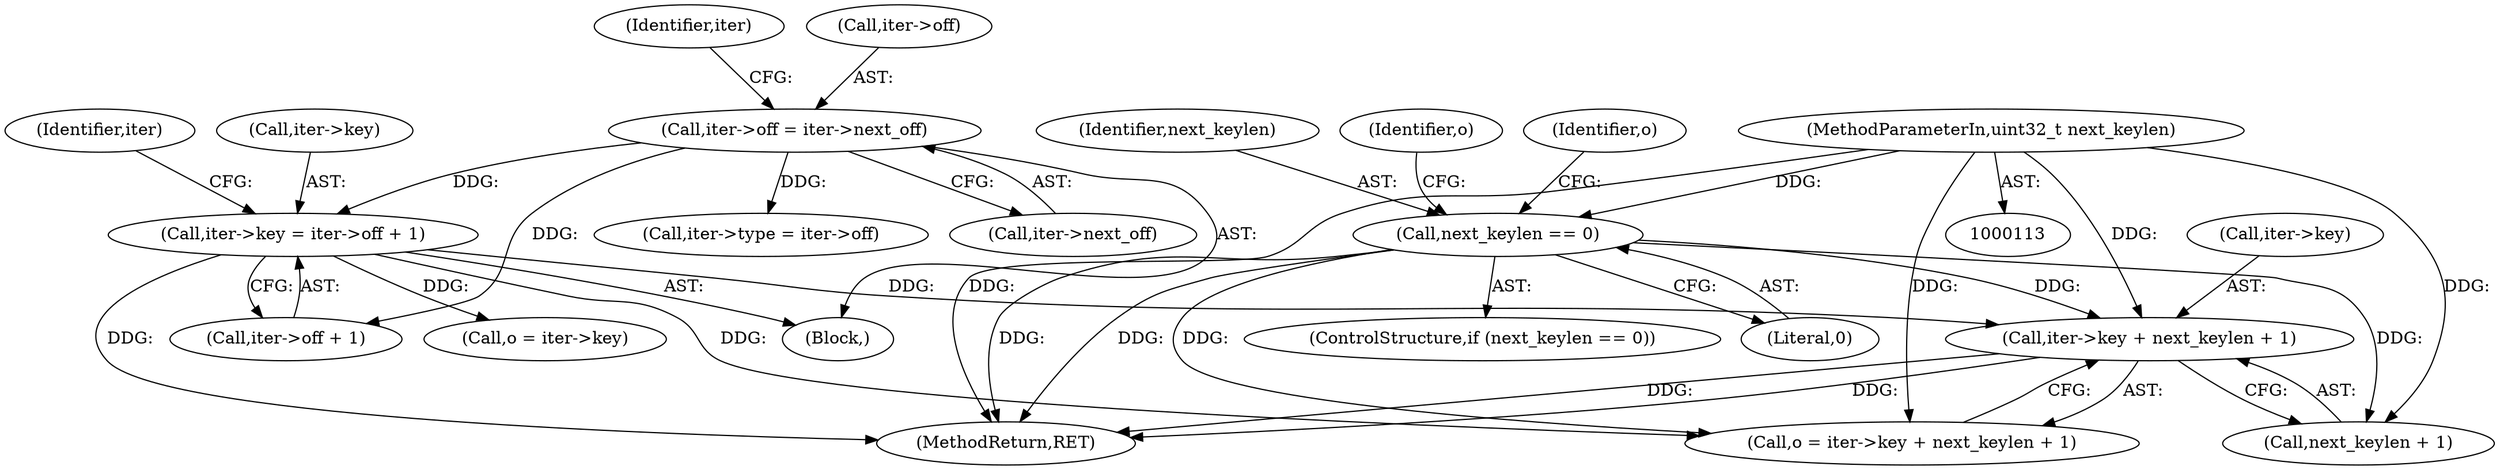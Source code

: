 digraph "0_mongo-c-driver_0d9a4d98bfdf4acd2c0138d4aaeb4e2e0934bd84@pointer" {
"1000232" [label="(Call,iter->key + next_keylen + 1)"];
"1000169" [label="(Call,iter->key = iter->off + 1)"];
"1000155" [label="(Call,iter->off = iter->next_off)"];
"1000199" [label="(Call,next_keylen == 0)"];
"1000115" [label="(MethodParameterIn,uint32_t next_keylen)"];
"1000164" [label="(Identifier,iter)"];
"1000231" [label="(Identifier,o)"];
"1000232" [label="(Call,iter->key + next_keylen + 1)"];
"1000230" [label="(Call,o = iter->key + next_keylen + 1)"];
"1000169" [label="(Call,iter->key = iter->off + 1)"];
"1000170" [label="(Call,iter->key)"];
"1000200" [label="(Identifier,next_keylen)"];
"1000180" [label="(Identifier,iter)"];
"1000233" [label="(Call,iter->key)"];
"1000173" [label="(Call,iter->off + 1)"];
"1000205" [label="(Identifier,o)"];
"1000198" [label="(ControlStructure,if (next_keylen == 0))"];
"1001096" [label="(MethodReturn,RET)"];
"1000199" [label="(Call,next_keylen == 0)"];
"1000236" [label="(Call,next_keylen + 1)"];
"1000115" [label="(MethodParameterIn,uint32_t next_keylen)"];
"1000162" [label="(Call,iter->type = iter->off)"];
"1000155" [label="(Call,iter->off = iter->next_off)"];
"1000204" [label="(Call,o = iter->key)"];
"1000201" [label="(Literal,0)"];
"1000156" [label="(Call,iter->off)"];
"1000159" [label="(Call,iter->next_off)"];
"1000119" [label="(Block,)"];
"1000232" -> "1000230"  [label="AST: "];
"1000232" -> "1000236"  [label="CFG: "];
"1000233" -> "1000232"  [label="AST: "];
"1000236" -> "1000232"  [label="AST: "];
"1000230" -> "1000232"  [label="CFG: "];
"1000232" -> "1001096"  [label="DDG: "];
"1000232" -> "1001096"  [label="DDG: "];
"1000169" -> "1000232"  [label="DDG: "];
"1000199" -> "1000232"  [label="DDG: "];
"1000115" -> "1000232"  [label="DDG: "];
"1000169" -> "1000119"  [label="AST: "];
"1000169" -> "1000173"  [label="CFG: "];
"1000170" -> "1000169"  [label="AST: "];
"1000173" -> "1000169"  [label="AST: "];
"1000180" -> "1000169"  [label="CFG: "];
"1000169" -> "1001096"  [label="DDG: "];
"1000155" -> "1000169"  [label="DDG: "];
"1000169" -> "1000204"  [label="DDG: "];
"1000169" -> "1000230"  [label="DDG: "];
"1000155" -> "1000119"  [label="AST: "];
"1000155" -> "1000159"  [label="CFG: "];
"1000156" -> "1000155"  [label="AST: "];
"1000159" -> "1000155"  [label="AST: "];
"1000164" -> "1000155"  [label="CFG: "];
"1000155" -> "1000162"  [label="DDG: "];
"1000155" -> "1000173"  [label="DDG: "];
"1000199" -> "1000198"  [label="AST: "];
"1000199" -> "1000201"  [label="CFG: "];
"1000200" -> "1000199"  [label="AST: "];
"1000201" -> "1000199"  [label="AST: "];
"1000205" -> "1000199"  [label="CFG: "];
"1000231" -> "1000199"  [label="CFG: "];
"1000199" -> "1001096"  [label="DDG: "];
"1000199" -> "1001096"  [label="DDG: "];
"1000115" -> "1000199"  [label="DDG: "];
"1000199" -> "1000230"  [label="DDG: "];
"1000199" -> "1000236"  [label="DDG: "];
"1000115" -> "1000113"  [label="AST: "];
"1000115" -> "1001096"  [label="DDG: "];
"1000115" -> "1000230"  [label="DDG: "];
"1000115" -> "1000236"  [label="DDG: "];
}
